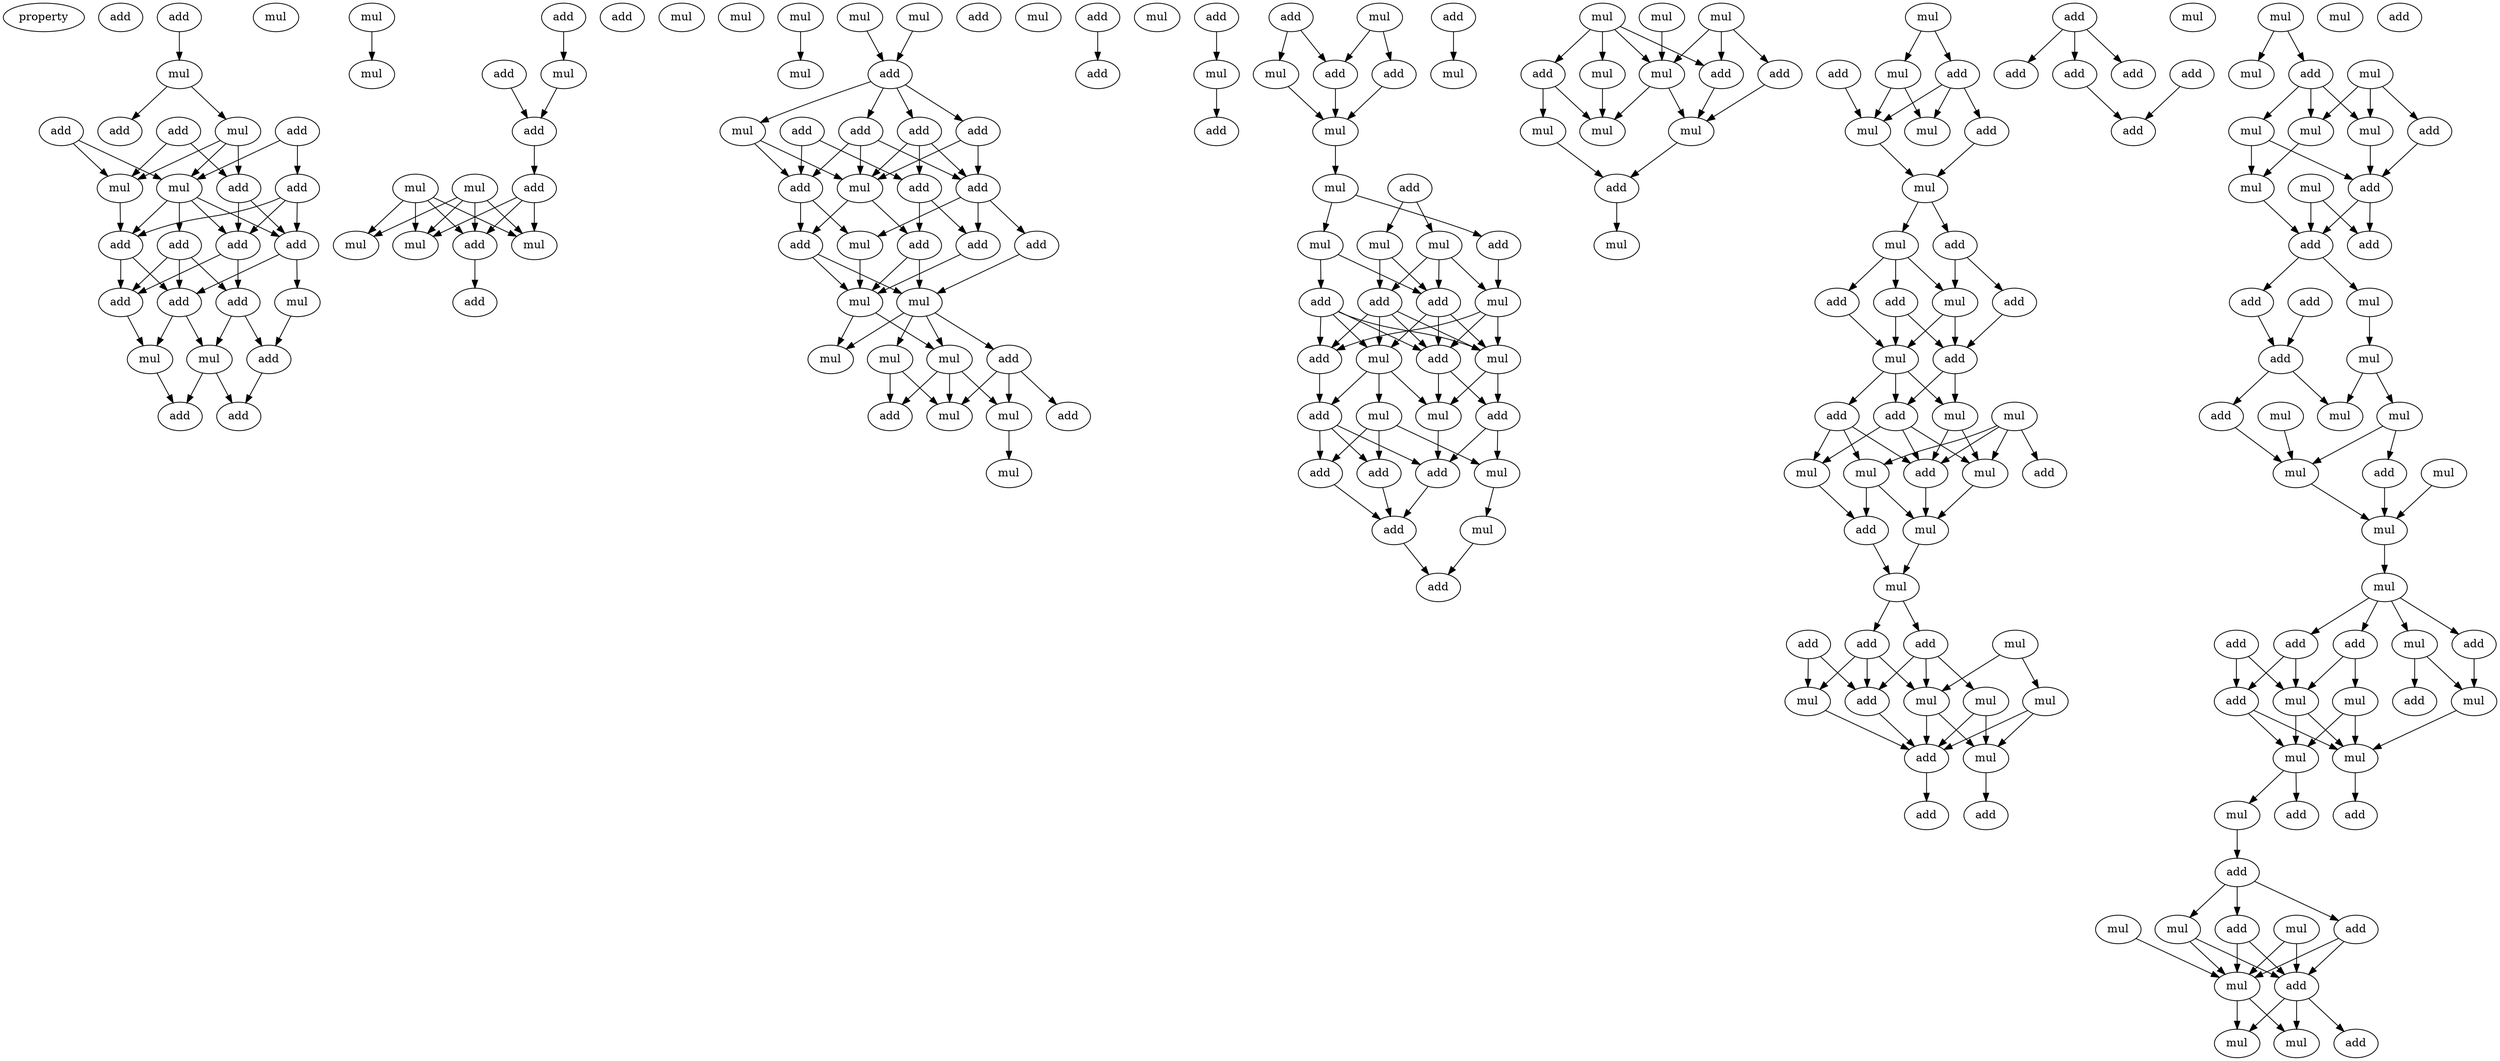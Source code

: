 digraph {
    node [fontcolor=black]
    property [mul=2,lf=1.4]
    0 [ label = add ];
    1 [ label = add ];
    2 [ label = mul ];
    3 [ label = mul ];
    4 [ label = add ];
    5 [ label = mul ];
    6 [ label = add ];
    7 [ label = add ];
    8 [ label = add ];
    9 [ label = add ];
    10 [ label = mul ];
    11 [ label = mul ];
    12 [ label = add ];
    13 [ label = add ];
    14 [ label = add ];
    15 [ label = add ];
    16 [ label = add ];
    17 [ label = mul ];
    18 [ label = add ];
    19 [ label = add ];
    20 [ label = add ];
    21 [ label = mul ];
    22 [ label = add ];
    23 [ label = mul ];
    24 [ label = add ];
    25 [ label = add ];
    26 [ label = mul ];
    27 [ label = mul ];
    28 [ label = add ];
    29 [ label = add ];
    30 [ label = add ];
    31 [ label = mul ];
    32 [ label = mul ];
    33 [ label = add ];
    34 [ label = mul ];
    35 [ label = mul ];
    36 [ label = add ];
    37 [ label = mul ];
    38 [ label = mul ];
    39 [ label = add ];
    40 [ label = mul ];
    41 [ label = mul ];
    42 [ label = add ];
    43 [ label = mul ];
    44 [ label = mul ];
    45 [ label = mul ];
    46 [ label = add ];
    47 [ label = mul ];
    48 [ label = mul ];
    49 [ label = add ];
    50 [ label = mul ];
    51 [ label = add ];
    52 [ label = add ];
    53 [ label = add ];
    54 [ label = add ];
    55 [ label = add ];
    56 [ label = add ];
    57 [ label = add ];
    58 [ label = mul ];
    59 [ label = add ];
    60 [ label = add ];
    61 [ label = add ];
    62 [ label = add ];
    63 [ label = mul ];
    64 [ label = mul ];
    65 [ label = mul ];
    66 [ label = mul ];
    67 [ label = mul ];
    68 [ label = mul ];
    69 [ label = add ];
    70 [ label = mul ];
    71 [ label = add ];
    72 [ label = mul ];
    73 [ label = add ];
    74 [ label = mul ];
    75 [ label = add ];
    76 [ label = add ];
    77 [ label = mul ];
    78 [ label = add ];
    79 [ label = mul ];
    80 [ label = mul ];
    81 [ label = add ];
    82 [ label = add ];
    83 [ label = mul ];
    84 [ label = add ];
    85 [ label = add ];
    86 [ label = mul ];
    87 [ label = add ];
    88 [ label = mul ];
    89 [ label = mul ];
    90 [ label = mul ];
    91 [ label = mul ];
    92 [ label = add ];
    93 [ label = mul ];
    94 [ label = add ];
    95 [ label = add ];
    96 [ label = add ];
    97 [ label = add ];
    98 [ label = mul ];
    99 [ label = add ];
    100 [ label = mul ];
    101 [ label = add ];
    102 [ label = add ];
    103 [ label = mul ];
    104 [ label = mul ];
    105 [ label = add ];
    106 [ label = add ];
    107 [ label = mul ];
    108 [ label = add ];
    109 [ label = mul ];
    110 [ label = add ];
    111 [ label = add ];
    112 [ label = add ];
    113 [ label = mul ];
    114 [ label = mul ];
    115 [ label = mul ];
    116 [ label = mul ];
    117 [ label = mul ];
    118 [ label = add ];
    119 [ label = mul ];
    120 [ label = add ];
    121 [ label = add ];
    122 [ label = mul ];
    123 [ label = mul ];
    124 [ label = mul ];
    125 [ label = add ];
    126 [ label = mul ];
    127 [ label = add ];
    128 [ label = mul ];
    129 [ label = add ];
    130 [ label = mul ];
    131 [ label = mul ];
    132 [ label = mul ];
    133 [ label = add ];
    134 [ label = mul ];
    135 [ label = add ];
    136 [ label = mul ];
    137 [ label = add ];
    138 [ label = mul ];
    139 [ label = add ];
    140 [ label = add ];
    141 [ label = add ];
    142 [ label = mul ];
    143 [ label = add ];
    144 [ label = mul ];
    145 [ label = mul ];
    146 [ label = add ];
    147 [ label = mul ];
    148 [ label = add ];
    149 [ label = add ];
    150 [ label = mul ];
    151 [ label = mul ];
    152 [ label = mul ];
    153 [ label = add ];
    154 [ label = mul ];
    155 [ label = add ];
    156 [ label = mul ];
    157 [ label = add ];
    158 [ label = add ];
    159 [ label = mul ];
    160 [ label = mul ];
    161 [ label = mul ];
    162 [ label = mul ];
    163 [ label = add ];
    164 [ label = add ];
    165 [ label = mul ];
    166 [ label = add ];
    167 [ label = add ];
    168 [ label = add ];
    169 [ label = add ];
    170 [ label = add ];
    171 [ label = mul ];
    172 [ label = add ];
    173 [ label = add ];
    174 [ label = add ];
    175 [ label = mul ];
    176 [ label = mul ];
    177 [ label = add ];
    178 [ label = mul ];
    179 [ label = mul ];
    180 [ label = mul ];
    181 [ label = mul ];
    182 [ label = mul ];
    183 [ label = add ];
    184 [ label = mul ];
    185 [ label = add ];
    186 [ label = mul ];
    187 [ label = add ];
    188 [ label = add ];
    189 [ label = add ];
    190 [ label = add ];
    191 [ label = mul ];
    192 [ label = mul ];
    193 [ label = add ];
    194 [ label = mul ];
    195 [ label = mul ];
    196 [ label = add ];
    197 [ label = mul ];
    198 [ label = mul ];
    199 [ label = add ];
    200 [ label = mul ];
    201 [ label = mul ];
    202 [ label = mul ];
    203 [ label = add ];
    204 [ label = add ];
    205 [ label = add ];
    206 [ label = mul ];
    207 [ label = add ];
    208 [ label = mul ];
    209 [ label = mul ];
    210 [ label = add ];
    211 [ label = mul ];
    212 [ label = add ];
    213 [ label = mul ];
    214 [ label = mul ];
    215 [ label = add ];
    216 [ label = add ];
    217 [ label = add ];
    218 [ label = mul ];
    219 [ label = add ];
    220 [ label = add ];
    221 [ label = mul ];
    222 [ label = mul ];
    223 [ label = add ];
    224 [ label = mul ];
    225 [ label = mul ];
    226 [ label = add ];
    227 [ label = mul ];
    228 [ label = mul ];
    229 [ label = add ];
    1 -> 3 [ name = 0 ];
    3 -> 5 [ name = 1 ];
    3 -> 8 [ name = 2 ];
    4 -> 10 [ name = 3 ];
    4 -> 11 [ name = 4 ];
    5 -> 10 [ name = 5 ];
    5 -> 11 [ name = 6 ];
    5 -> 12 [ name = 7 ];
    6 -> 10 [ name = 8 ];
    6 -> 12 [ name = 9 ];
    7 -> 9 [ name = 10 ];
    7 -> 11 [ name = 11 ];
    9 -> 14 [ name = 12 ];
    9 -> 15 [ name = 13 ];
    9 -> 16 [ name = 14 ];
    10 -> 16 [ name = 15 ];
    11 -> 13 [ name = 16 ];
    11 -> 14 [ name = 17 ];
    11 -> 15 [ name = 18 ];
    11 -> 16 [ name = 19 ];
    12 -> 14 [ name = 20 ];
    12 -> 15 [ name = 21 ];
    13 -> 18 [ name = 22 ];
    13 -> 19 [ name = 23 ];
    13 -> 20 [ name = 24 ];
    14 -> 19 [ name = 25 ];
    14 -> 20 [ name = 26 ];
    15 -> 17 [ name = 27 ];
    15 -> 18 [ name = 28 ];
    16 -> 18 [ name = 29 ];
    16 -> 19 [ name = 30 ];
    17 -> 22 [ name = 31 ];
    18 -> 21 [ name = 32 ];
    18 -> 23 [ name = 33 ];
    19 -> 21 [ name = 34 ];
    20 -> 22 [ name = 35 ];
    20 -> 23 [ name = 36 ];
    21 -> 25 [ name = 37 ];
    22 -> 24 [ name = 38 ];
    23 -> 24 [ name = 39 ];
    23 -> 25 [ name = 40 ];
    26 -> 27 [ name = 41 ];
    28 -> 32 [ name = 42 ];
    30 -> 33 [ name = 43 ];
    32 -> 33 [ name = 44 ];
    33 -> 36 [ name = 45 ];
    34 -> 37 [ name = 46 ];
    34 -> 38 [ name = 47 ];
    34 -> 39 [ name = 48 ];
    34 -> 41 [ name = 49 ];
    35 -> 37 [ name = 50 ];
    35 -> 38 [ name = 51 ];
    35 -> 39 [ name = 52 ];
    35 -> 41 [ name = 53 ];
    36 -> 37 [ name = 54 ];
    36 -> 39 [ name = 55 ];
    36 -> 41 [ name = 56 ];
    39 -> 42 [ name = 57 ];
    43 -> 47 [ name = 58 ];
    44 -> 49 [ name = 59 ];
    45 -> 49 [ name = 60 ];
    49 -> 50 [ name = 61 ];
    49 -> 51 [ name = 62 ];
    49 -> 53 [ name = 63 ];
    49 -> 54 [ name = 64 ];
    50 -> 56 [ name = 65 ];
    50 -> 58 [ name = 66 ];
    51 -> 55 [ name = 67 ];
    51 -> 57 [ name = 68 ];
    51 -> 58 [ name = 69 ];
    52 -> 55 [ name = 70 ];
    52 -> 56 [ name = 71 ];
    53 -> 56 [ name = 72 ];
    53 -> 57 [ name = 73 ];
    53 -> 58 [ name = 74 ];
    54 -> 57 [ name = 75 ];
    54 -> 58 [ name = 76 ];
    55 -> 60 [ name = 77 ];
    55 -> 62 [ name = 78 ];
    56 -> 59 [ name = 79 ];
    56 -> 63 [ name = 80 ];
    57 -> 61 [ name = 81 ];
    57 -> 62 [ name = 82 ];
    57 -> 63 [ name = 83 ];
    58 -> 59 [ name = 84 ];
    58 -> 60 [ name = 85 ];
    59 -> 64 [ name = 86 ];
    59 -> 65 [ name = 87 ];
    60 -> 64 [ name = 88 ];
    60 -> 65 [ name = 89 ];
    61 -> 65 [ name = 90 ];
    62 -> 64 [ name = 91 ];
    63 -> 64 [ name = 92 ];
    64 -> 66 [ name = 93 ];
    64 -> 67 [ name = 94 ];
    65 -> 66 [ name = 95 ];
    65 -> 67 [ name = 96 ];
    65 -> 68 [ name = 97 ];
    65 -> 69 [ name = 98 ];
    66 -> 70 [ name = 99 ];
    66 -> 71 [ name = 100 ];
    66 -> 72 [ name = 101 ];
    68 -> 70 [ name = 102 ];
    68 -> 71 [ name = 103 ];
    69 -> 70 [ name = 104 ];
    69 -> 72 [ name = 105 ];
    69 -> 73 [ name = 106 ];
    72 -> 74 [ name = 107 ];
    75 -> 76 [ name = 108 ];
    78 -> 80 [ name = 109 ];
    79 -> 84 [ name = 110 ];
    79 -> 85 [ name = 111 ];
    80 -> 82 [ name = 112 ];
    81 -> 83 [ name = 113 ];
    81 -> 85 [ name = 114 ];
    83 -> 86 [ name = 115 ];
    84 -> 86 [ name = 116 ];
    85 -> 86 [ name = 117 ];
    86 -> 88 [ name = 118 ];
    87 -> 89 [ name = 119 ];
    87 -> 91 [ name = 120 ];
    88 -> 90 [ name = 121 ];
    88 -> 92 [ name = 122 ];
    89 -> 94 [ name = 123 ];
    89 -> 96 [ name = 124 ];
    90 -> 94 [ name = 125 ];
    90 -> 95 [ name = 126 ];
    91 -> 93 [ name = 127 ];
    91 -> 94 [ name = 128 ];
    91 -> 96 [ name = 129 ];
    92 -> 93 [ name = 130 ];
    93 -> 97 [ name = 131 ];
    93 -> 99 [ name = 132 ];
    93 -> 100 [ name = 133 ];
    94 -> 97 [ name = 134 ];
    94 -> 98 [ name = 135 ];
    94 -> 100 [ name = 136 ];
    95 -> 97 [ name = 137 ];
    95 -> 98 [ name = 138 ];
    95 -> 99 [ name = 139 ];
    95 -> 100 [ name = 140 ];
    96 -> 97 [ name = 141 ];
    96 -> 98 [ name = 142 ];
    96 -> 99 [ name = 143 ];
    96 -> 100 [ name = 144 ];
    97 -> 102 [ name = 145 ];
    97 -> 103 [ name = 146 ];
    98 -> 101 [ name = 147 ];
    98 -> 103 [ name = 148 ];
    98 -> 104 [ name = 149 ];
    99 -> 101 [ name = 150 ];
    100 -> 102 [ name = 151 ];
    100 -> 103 [ name = 152 ];
    101 -> 105 [ name = 153 ];
    101 -> 106 [ name = 154 ];
    101 -> 108 [ name = 155 ];
    102 -> 105 [ name = 156 ];
    102 -> 107 [ name = 157 ];
    103 -> 105 [ name = 158 ];
    104 -> 106 [ name = 159 ];
    104 -> 107 [ name = 160 ];
    104 -> 108 [ name = 161 ];
    105 -> 110 [ name = 162 ];
    106 -> 110 [ name = 163 ];
    107 -> 109 [ name = 164 ];
    108 -> 110 [ name = 165 ];
    109 -> 111 [ name = 166 ];
    110 -> 111 [ name = 167 ];
    112 -> 113 [ name = 168 ];
    114 -> 117 [ name = 169 ];
    114 -> 119 [ name = 170 ];
    114 -> 120 [ name = 171 ];
    114 -> 121 [ name = 172 ];
    115 -> 117 [ name = 173 ];
    115 -> 118 [ name = 174 ];
    115 -> 121 [ name = 175 ];
    116 -> 117 [ name = 176 ];
    117 -> 122 [ name = 177 ];
    117 -> 124 [ name = 178 ];
    118 -> 122 [ name = 179 ];
    119 -> 124 [ name = 180 ];
    120 -> 123 [ name = 181 ];
    120 -> 124 [ name = 182 ];
    121 -> 122 [ name = 183 ];
    122 -> 125 [ name = 184 ];
    123 -> 125 [ name = 185 ];
    125 -> 130 [ name = 186 ];
    126 -> 128 [ name = 187 ];
    126 -> 129 [ name = 188 ];
    127 -> 131 [ name = 189 ];
    128 -> 131 [ name = 190 ];
    128 -> 132 [ name = 191 ];
    129 -> 131 [ name = 192 ];
    129 -> 132 [ name = 193 ];
    129 -> 133 [ name = 194 ];
    131 -> 134 [ name = 195 ];
    133 -> 134 [ name = 196 ];
    134 -> 135 [ name = 197 ];
    134 -> 136 [ name = 198 ];
    135 -> 138 [ name = 199 ];
    135 -> 140 [ name = 200 ];
    136 -> 137 [ name = 201 ];
    136 -> 138 [ name = 202 ];
    136 -> 139 [ name = 203 ];
    137 -> 141 [ name = 204 ];
    137 -> 142 [ name = 205 ];
    138 -> 141 [ name = 206 ];
    138 -> 142 [ name = 207 ];
    139 -> 142 [ name = 208 ];
    140 -> 141 [ name = 209 ];
    141 -> 143 [ name = 210 ];
    141 -> 145 [ name = 211 ];
    142 -> 143 [ name = 212 ];
    142 -> 145 [ name = 213 ];
    142 -> 146 [ name = 214 ];
    143 -> 149 [ name = 215 ];
    143 -> 150 [ name = 216 ];
    143 -> 151 [ name = 217 ];
    144 -> 147 [ name = 218 ];
    144 -> 148 [ name = 219 ];
    144 -> 149 [ name = 220 ];
    144 -> 151 [ name = 221 ];
    145 -> 149 [ name = 222 ];
    145 -> 151 [ name = 223 ];
    146 -> 147 [ name = 224 ];
    146 -> 149 [ name = 225 ];
    146 -> 150 [ name = 226 ];
    147 -> 152 [ name = 227 ];
    147 -> 153 [ name = 228 ];
    149 -> 152 [ name = 229 ];
    150 -> 153 [ name = 230 ];
    151 -> 152 [ name = 231 ];
    152 -> 154 [ name = 232 ];
    153 -> 154 [ name = 233 ];
    154 -> 155 [ name = 234 ];
    154 -> 158 [ name = 235 ];
    155 -> 160 [ name = 236 ];
    155 -> 162 [ name = 237 ];
    155 -> 163 [ name = 238 ];
    156 -> 160 [ name = 239 ];
    156 -> 161 [ name = 240 ];
    157 -> 159 [ name = 241 ];
    157 -> 163 [ name = 242 ];
    158 -> 159 [ name = 243 ];
    158 -> 160 [ name = 244 ];
    158 -> 163 [ name = 245 ];
    159 -> 164 [ name = 246 ];
    160 -> 164 [ name = 247 ];
    160 -> 165 [ name = 248 ];
    161 -> 164 [ name = 249 ];
    161 -> 165 [ name = 250 ];
    162 -> 164 [ name = 251 ];
    162 -> 165 [ name = 252 ];
    163 -> 164 [ name = 253 ];
    164 -> 167 [ name = 254 ];
    165 -> 166 [ name = 255 ];
    168 -> 169 [ name = 256 ];
    168 -> 170 [ name = 257 ];
    168 -> 173 [ name = 258 ];
    170 -> 174 [ name = 259 ];
    172 -> 174 [ name = 260 ];
    175 -> 177 [ name = 261 ];
    175 -> 178 [ name = 262 ];
    176 -> 179 [ name = 263 ];
    176 -> 182 [ name = 264 ];
    176 -> 183 [ name = 265 ];
    177 -> 179 [ name = 266 ];
    177 -> 180 [ name = 267 ];
    177 -> 182 [ name = 268 ];
    179 -> 184 [ name = 269 ];
    180 -> 184 [ name = 270 ];
    180 -> 185 [ name = 271 ];
    182 -> 185 [ name = 272 ];
    183 -> 185 [ name = 273 ];
    184 -> 188 [ name = 274 ];
    185 -> 187 [ name = 275 ];
    185 -> 188 [ name = 276 ];
    186 -> 187 [ name = 277 ];
    186 -> 188 [ name = 278 ];
    188 -> 189 [ name = 279 ];
    188 -> 191 [ name = 280 ];
    189 -> 193 [ name = 281 ];
    190 -> 193 [ name = 282 ];
    191 -> 192 [ name = 283 ];
    192 -> 194 [ name = 284 ];
    192 -> 197 [ name = 285 ];
    193 -> 196 [ name = 286 ];
    193 -> 197 [ name = 287 ];
    194 -> 198 [ name = 288 ];
    194 -> 199 [ name = 289 ];
    195 -> 198 [ name = 290 ];
    196 -> 198 [ name = 291 ];
    198 -> 201 [ name = 292 ];
    199 -> 201 [ name = 293 ];
    200 -> 201 [ name = 294 ];
    201 -> 202 [ name = 295 ];
    202 -> 204 [ name = 296 ];
    202 -> 205 [ name = 297 ];
    202 -> 206 [ name = 298 ];
    202 -> 207 [ name = 299 ];
    203 -> 208 [ name = 300 ];
    203 -> 212 [ name = 301 ];
    204 -> 208 [ name = 302 ];
    204 -> 212 [ name = 303 ];
    205 -> 208 [ name = 304 ];
    205 -> 211 [ name = 305 ];
    206 -> 209 [ name = 306 ];
    206 -> 210 [ name = 307 ];
    207 -> 209 [ name = 308 ];
    208 -> 213 [ name = 309 ];
    208 -> 214 [ name = 310 ];
    209 -> 213 [ name = 311 ];
    211 -> 213 [ name = 312 ];
    211 -> 214 [ name = 313 ];
    212 -> 213 [ name = 314 ];
    212 -> 214 [ name = 315 ];
    213 -> 215 [ name = 316 ];
    214 -> 217 [ name = 317 ];
    214 -> 218 [ name = 318 ];
    218 -> 219 [ name = 319 ];
    219 -> 220 [ name = 320 ];
    219 -> 222 [ name = 321 ];
    219 -> 223 [ name = 322 ];
    220 -> 225 [ name = 323 ];
    220 -> 226 [ name = 324 ];
    221 -> 225 [ name = 325 ];
    222 -> 225 [ name = 326 ];
    222 -> 226 [ name = 327 ];
    223 -> 225 [ name = 328 ];
    223 -> 226 [ name = 329 ];
    224 -> 225 [ name = 330 ];
    224 -> 226 [ name = 331 ];
    225 -> 227 [ name = 332 ];
    225 -> 228 [ name = 333 ];
    226 -> 227 [ name = 334 ];
    226 -> 228 [ name = 335 ];
    226 -> 229 [ name = 336 ];
}
